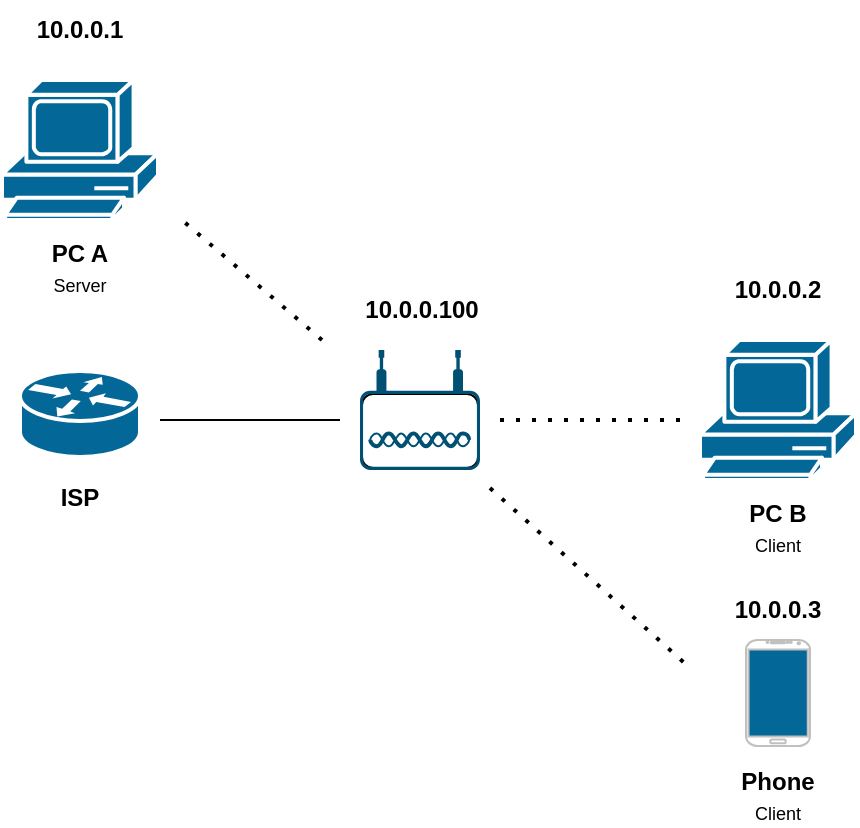 <mxfile version="20.7.4" type="device"><diagram id="g-nu4LvT0xOnr3TTMTfO" name="Page-1"><mxGraphModel dx="1395" dy="637" grid="1" gridSize="10" guides="1" tooltips="1" connect="1" arrows="1" fold="1" page="1" pageScale="1" pageWidth="1169" pageHeight="827" math="0" shadow="0"><root><mxCell id="0"/><mxCell id="1" parent="0"/><mxCell id="1SxUBkljpDedRYB7Fcxy-7" value="" style="rounded=1;whiteSpace=wrap;html=1;fillColor=#FFFFFF;" vertex="1" parent="1"><mxGeometry x="410" y="297" width="58" height="37" as="geometry"/></mxCell><mxCell id="1SxUBkljpDedRYB7Fcxy-1" value="" style="shape=mxgraph.cisco.computers_and_peripherals.pc;html=1;pointerEvents=1;dashed=0;fillColor=#036897;strokeColor=#ffffff;strokeWidth=2;verticalLabelPosition=bottom;verticalAlign=top;align=center;outlineConnect=0;" vertex="1" parent="1"><mxGeometry x="579" y="270" width="78" height="70" as="geometry"/></mxCell><mxCell id="1SxUBkljpDedRYB7Fcxy-2" value="" style="points=[[0.03,0.36,0],[0.18,0,0],[0.5,0.34,0],[0.82,0,0],[0.97,0.36,0],[1,0.67,0],[0.975,0.975,0],[0.5,1,0],[0.025,0.975,0],[0,0.67,0]];verticalLabelPosition=bottom;sketch=0;html=1;verticalAlign=top;aspect=fixed;align=center;pointerEvents=1;shape=mxgraph.cisco19.wireless_access_point;fillColor=#005073;strokeColor=none;" vertex="1" parent="1"><mxGeometry x="409" y="275" width="60" height="60" as="geometry"/></mxCell><mxCell id="1SxUBkljpDedRYB7Fcxy-6" value="" style="shape=mxgraph.cisco.routers.router;html=1;pointerEvents=1;dashed=0;fillColor=#036897;strokeColor=#ffffff;strokeWidth=2;verticalLabelPosition=bottom;verticalAlign=top;align=center;outlineConnect=0;" vertex="1" parent="1"><mxGeometry x="239" y="285.5" width="60" height="43" as="geometry"/></mxCell><mxCell id="1SxUBkljpDedRYB7Fcxy-8" value="" style="endArrow=none;html=1;rounded=0;" edge="1" parent="1"><mxGeometry width="50" height="50" relative="1" as="geometry"><mxPoint x="309" y="310" as="sourcePoint"/><mxPoint x="399" y="310" as="targetPoint"/></mxGeometry></mxCell><mxCell id="1SxUBkljpDedRYB7Fcxy-9" value="" style="endArrow=none;dashed=1;html=1;dashPattern=1 3;strokeWidth=2;rounded=0;" edge="1" parent="1"><mxGeometry width="50" height="50" relative="1" as="geometry"><mxPoint x="479" y="310" as="sourcePoint"/><mxPoint x="569" y="310" as="targetPoint"/></mxGeometry></mxCell><mxCell id="1SxUBkljpDedRYB7Fcxy-14" value="" style="endArrow=none;dashed=1;html=1;dashPattern=1 3;strokeWidth=2;rounded=0;" edge="1" parent="1"><mxGeometry width="50" height="50" relative="1" as="geometry"><mxPoint x="474" y="344" as="sourcePoint"/><mxPoint x="574" y="434" as="targetPoint"/></mxGeometry></mxCell><mxCell id="1SxUBkljpDedRYB7Fcxy-16" value="" style="group" vertex="1" connectable="0" parent="1"><mxGeometry x="602" y="420" width="32" height="53" as="geometry"/></mxCell><mxCell id="1SxUBkljpDedRYB7Fcxy-12" value="" style="rounded=1;whiteSpace=wrap;html=1;fillColor=#036897;" vertex="1" parent="1SxUBkljpDedRYB7Fcxy-16"><mxGeometry y="2" width="31.5" height="49" as="geometry"/></mxCell><mxCell id="1SxUBkljpDedRYB7Fcxy-13" value="" style="verticalLabelPosition=bottom;verticalAlign=top;html=1;shadow=0;dashed=0;strokeWidth=1;shape=mxgraph.android.phone2;strokeColor=#c0c0c0;fillColor=#FFFFFF;" vertex="1" parent="1SxUBkljpDedRYB7Fcxy-16"><mxGeometry width="32" height="53" as="geometry"/></mxCell><mxCell id="1SxUBkljpDedRYB7Fcxy-17" value="&lt;b&gt;ISP&lt;br&gt;&lt;/b&gt;" style="text;html=1;strokeColor=none;fillColor=none;align=center;verticalAlign=middle;whiteSpace=wrap;rounded=0;" vertex="1" parent="1"><mxGeometry x="239" y="334" width="60" height="30" as="geometry"/></mxCell><mxCell id="1SxUBkljpDedRYB7Fcxy-18" value="&lt;b&gt;PC B&lt;/b&gt;&lt;br&gt;&lt;font style=&quot;font-size: 9px;&quot;&gt;Client&lt;/font&gt;" style="text;html=1;strokeColor=none;fillColor=none;align=center;verticalAlign=middle;whiteSpace=wrap;rounded=0;" vertex="1" parent="1"><mxGeometry x="588" y="349" width="60" height="30" as="geometry"/></mxCell><mxCell id="1SxUBkljpDedRYB7Fcxy-19" value="&lt;b&gt;Phone&lt;/b&gt;&lt;br&gt;&lt;font style=&quot;font-size: 9px;&quot;&gt;Client&lt;/font&gt;" style="text;html=1;strokeColor=none;fillColor=none;align=center;verticalAlign=middle;whiteSpace=wrap;rounded=0;" vertex="1" parent="1"><mxGeometry x="588" y="483" width="60" height="30" as="geometry"/></mxCell><mxCell id="1SxUBkljpDedRYB7Fcxy-20" value="&lt;b&gt;10.0.0.100&lt;/b&gt;" style="text;html=1;strokeColor=none;fillColor=none;align=center;verticalAlign=middle;whiteSpace=wrap;rounded=0;" vertex="1" parent="1"><mxGeometry x="410" y="240" width="60" height="30" as="geometry"/></mxCell><mxCell id="1SxUBkljpDedRYB7Fcxy-21" value="&lt;b&gt;10.0.0.2&lt;/b&gt;" style="text;html=1;strokeColor=none;fillColor=none;align=center;verticalAlign=middle;whiteSpace=wrap;rounded=0;" vertex="1" parent="1"><mxGeometry x="588" y="230" width="60" height="30" as="geometry"/></mxCell><mxCell id="1SxUBkljpDedRYB7Fcxy-22" value="&lt;b&gt;10.0.0.3&lt;/b&gt;" style="text;html=1;strokeColor=none;fillColor=none;align=center;verticalAlign=middle;whiteSpace=wrap;rounded=0;" vertex="1" parent="1"><mxGeometry x="588" y="390" width="60" height="30" as="geometry"/></mxCell><mxCell id="1SxUBkljpDedRYB7Fcxy-23" value="" style="shape=mxgraph.cisco.computers_and_peripherals.pc;html=1;pointerEvents=1;dashed=0;fillColor=#036897;strokeColor=#ffffff;strokeWidth=2;verticalLabelPosition=bottom;verticalAlign=top;align=center;outlineConnect=0;" vertex="1" parent="1"><mxGeometry x="230" y="140" width="78" height="70" as="geometry"/></mxCell><mxCell id="1SxUBkljpDedRYB7Fcxy-24" value="&lt;b&gt;PC A&lt;br&gt;&lt;/b&gt;&lt;font style=&quot;font-size: 9px;&quot;&gt;Server&lt;/font&gt;" style="text;html=1;strokeColor=none;fillColor=none;align=center;verticalAlign=middle;whiteSpace=wrap;rounded=0;" vertex="1" parent="1"><mxGeometry x="239" y="219" width="60" height="30" as="geometry"/></mxCell><mxCell id="1SxUBkljpDedRYB7Fcxy-25" value="&lt;b&gt;10.0.0.1&lt;/b&gt;" style="text;html=1;strokeColor=none;fillColor=none;align=center;verticalAlign=middle;whiteSpace=wrap;rounded=0;" vertex="1" parent="1"><mxGeometry x="239" y="100" width="60" height="30" as="geometry"/></mxCell><mxCell id="1SxUBkljpDedRYB7Fcxy-26" value="" style="endArrow=none;dashed=1;html=1;dashPattern=1 3;strokeWidth=2;rounded=0;" edge="1" parent="1"><mxGeometry width="50" height="50" relative="1" as="geometry"><mxPoint x="390" y="270" as="sourcePoint"/><mxPoint x="320" y="210" as="targetPoint"/></mxGeometry></mxCell></root></mxGraphModel></diagram></mxfile>